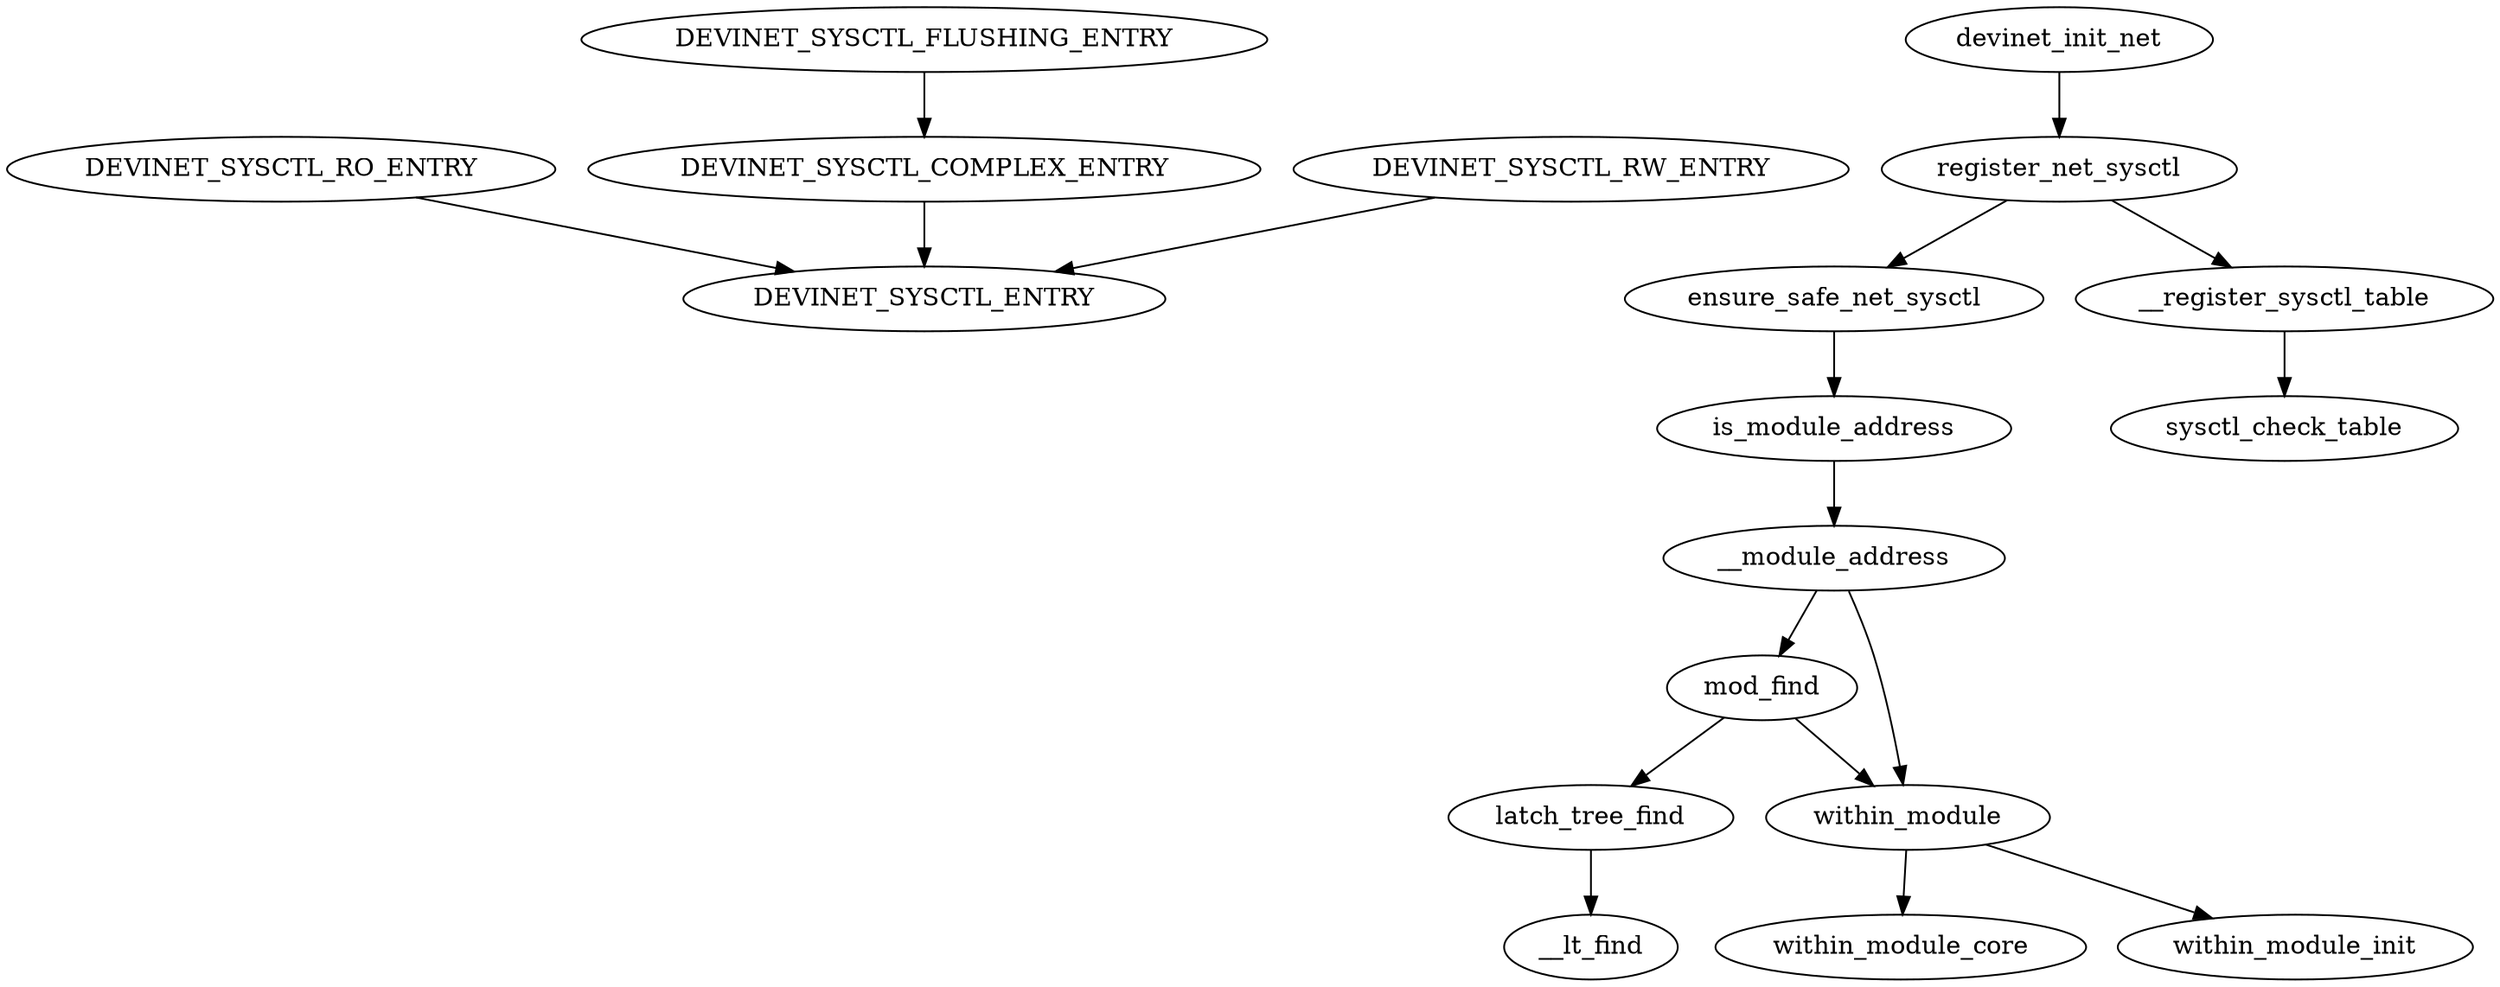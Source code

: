 digraph "/home/cendes/Documents/masters_thesis/ocloz/knob_graph_search/./ip_forward.dot" {
	 DEVINET_SYSCTL_RO_ENTRY -> DEVINET_SYSCTL_ENTRY
	 DEVINET_SYSCTL_COMPLEX_ENTRY -> DEVINET_SYSCTL_ENTRY
	 DEVINET_SYSCTL_RW_ENTRY -> DEVINET_SYSCTL_ENTRY
	 register_net_sysctl -> ensure_safe_net_sysctl
	 ensure_safe_net_sysctl -> is_module_address
	 is_module_address -> __module_address
	 latch_tree_find -> __lt_find
	 mod_find -> latch_tree_find
	 __module_address -> mod_find
	 within_module -> within_module_core
	 __module_address -> within_module
	 mod_find -> within_module
	 within_module -> within_module_init
	 devinet_init_net -> register_net_sysctl
	 __register_sysctl_table -> sysctl_check_table
	 register_net_sysctl -> __register_sysctl_table
	 DEVINET_SYSCTL_FLUSHING_ENTRY -> DEVINET_SYSCTL_COMPLEX_ENTRY
}

